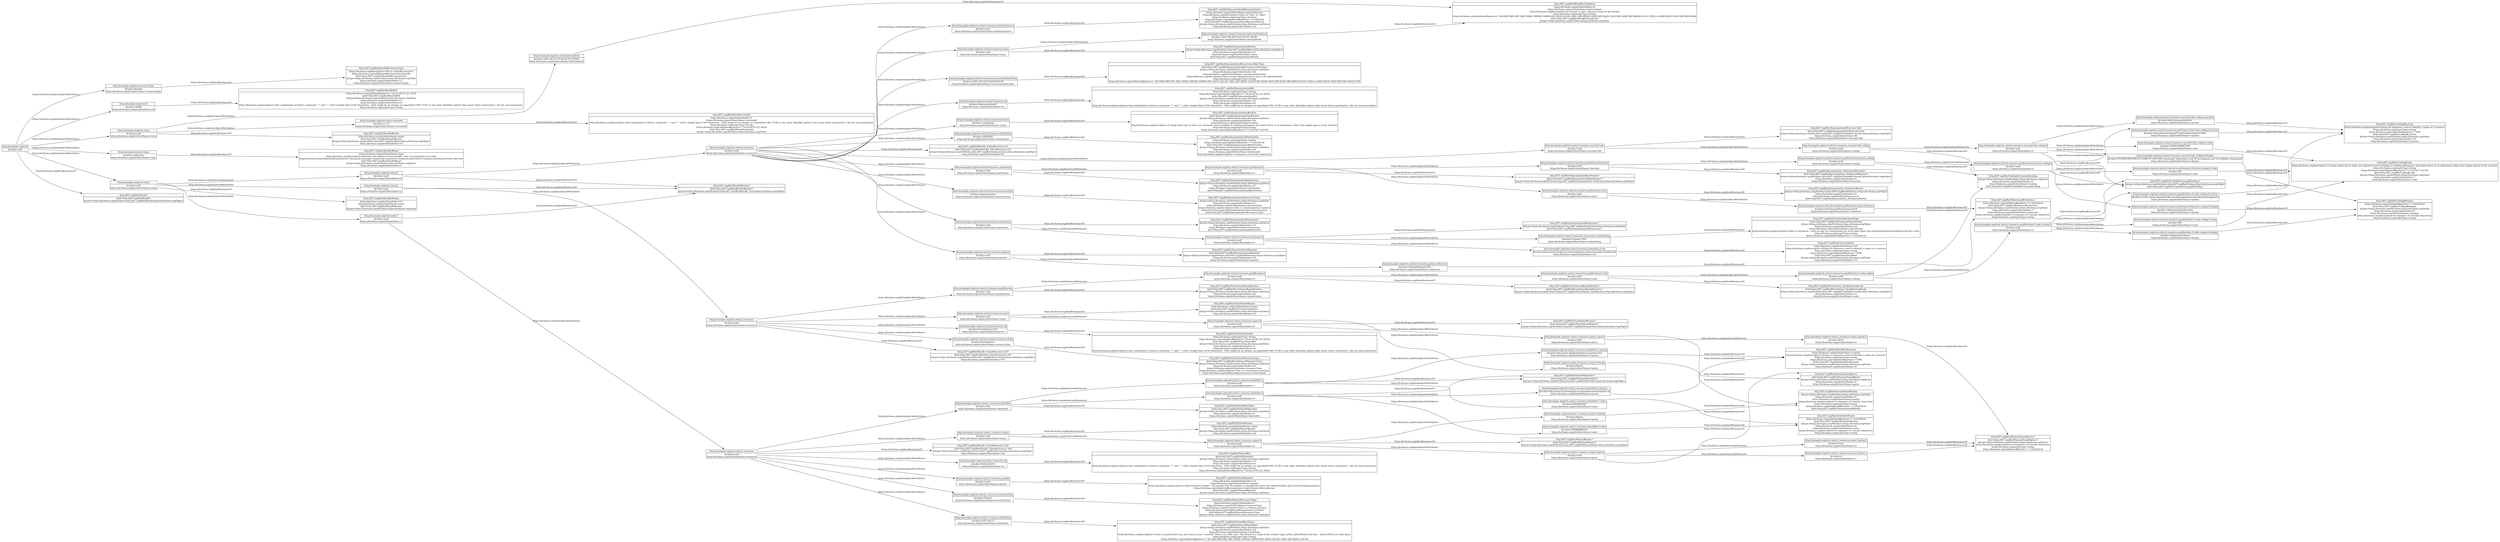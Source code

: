 digraph g {
rankdir="LR";
n0 [shape=plaintext label=<<TABLE BORDER="0" CELLSPACING="0" ID="n0"><TR><TD BORDER="1">http://example.org/root.entry.0.resource.extension.0</TD></TR><TR><TD BORDER="1">@value=null<br/>https://lschema.org/attributeIndex=0<br/></TD></TR></TABLE>>];
n1 [shape=plaintext label=<<TABLE BORDER="0" CELLSPACING="0" ID="n1"><TR><TD BORDER="1">http://hl7.org/fhir/CodeableConcept#coding.*</TD></TR><TR><TD BORDER="1">@type=https://lschema.org/Attribute,http://hl7.org/fhir/Coding,https://lschema.org/Object<br/>@id=http://hl7.org/fhir/CodeableConcept#coding.*<br/></TD></TR></TABLE>>];
n2 [shape=plaintext label=<<TABLE BORDER="0" CELLSPACING="0" ID="n2"><TR><TD BORDER="1">http://example.org/root.entry.0.resource.performer</TD></TR><TR><TD BORDER="1">@value=null<br/>https://lschema.org/attributeName=performer<br/></TD></TR></TABLE>>];
n3 [shape=plaintext label=<<TABLE BORDER="0" CELLSPACING="0" ID="n3"><TR><TD BORDER="1">http://example.org/root.entry.1.resource.name.0.given.0</TD></TR><TR><TD BORDER="1">@value=Cary<br/>https://lschema.org/attributeIndex=0<br/></TD></TR></TABLE>>];
n4 [shape=plaintext label=<<TABLE BORDER="0" CELLSPACING="0" ID="n4"><TR><TD BORDER="1">http://example.org/root.entry.1.resource.identifier.1.value</TD></TR><TR><TD BORDER="1">@value=9393881587<br/>https://lschema.org/attributeName=value<br/></TD></TR></TABLE>>];
n5 [shape=plaintext label=<<TABLE BORDER="0" CELLSPACING="0" ID="n5"><TR><TD BORDER="1">http://hl7.org/fhir/Patient#name</TD></TR><TR><TD BORDER="1">https://lschema.org/attributeName=name<br/>@id=http://hl7.org/fhir/Patient#name<br/>@type=https://lschema.org/Attribute,https://lschema.org/Array<br/>https://lschema.org/attributeIndex=28<br/></TD></TR></TABLE>>];
n6 [shape=plaintext label=<<TABLE BORDER="0" CELLSPACING="0" ID="n6"><TR><TD BORDER="1">http://hl7.org/fhir/Identifier#system</TD></TR><TR><TD BORDER="1">https://lschema.org/attributeName=system<br/>https://lschema.org/description=String of characters used to identify a name or a resource<br/>https://lschema.org/targetType=string<br/>https://lschema.org/validation#pattern=^\S*$<br/>@id=http://hl7.org/fhir/Identifier#system<br/>@type=https://lschema.org/Attribute,https://lschema.org/Value<br/>https://lschema.org/attributeIndex=9<br/></TD></TR></TABLE>>];
n7 [shape=plaintext label=<<TABLE BORDER="0" CELLSPACING="0" ID="n7"><TR><TD BORDER="1">http://example.org/root.entry.0.resource.patient</TD></TR><TR><TD BORDER="1">@value=null<br/>https://lschema.org/attributeName=patient<br/></TD></TR></TABLE>>];
n8 [shape=plaintext label=<<TABLE BORDER="0" CELLSPACING="0" ID="n8"><TR><TD BORDER="1">http://hl7.org/fhir/Bundle#resourceType</TD></TR><TR><TD BORDER="1">https://lschema.org/description=This is a Bundle resource<br/>https://lschema.org/validation#enumeration=Bundle<br/>@id=http://hl7.org/fhir/Bundle#resourceType<br/>@type=https://lschema.org/Attribute,https://lschema.org/Value<br/>https://lschema.org/attributeIndex=11<br/>https://lschema.org/attributeName=resourceType<br/></TD></TR></TABLE>>];
n9 [shape=plaintext label=<<TABLE BORDER="0" CELLSPACING="0" ID="n9"><TR><TD BORDER="1">http://example.org/root.entry.2.resource.qualification.0.code</TD></TR><TR><TD BORDER="1">@value=null<br/>https://lschema.org/attributeName=code<br/></TD></TR></TABLE>>];
n10 [shape=plaintext label=<<TABLE BORDER="0" CELLSPACING="0" ID="n10"><TR><TD BORDER="1">http://example.org/root.entry.1.resource.resourceType</TD></TR><TR><TD BORDER="1">@value=Patient<br/>https://lschema.org/attributeName=resourceType<br/></TD></TR></TABLE>>];
n11 [shape=plaintext label=<<TABLE BORDER="0" CELLSPACING="0" ID="n11"><TR><TD BORDER="1">http://example.org/root.entry.0.resource.resourceType</TD></TR><TR><TD BORDER="1">@value=Immunization<br/>https://lschema.org/attributeName=resourceType<br/></TD></TR></TABLE>>];
n12 [shape=plaintext label=<<TABLE BORDER="0" CELLSPACING="0" ID="n12"><TR><TD BORDER="1">http://hl7.org/fhir/Immunization#primarySource</TD></TR><TR><TD BORDER="1">https://lschema.org/attributeName=primarySource<br/>https://lschema.org/description=Value of "true" or "false"<br/>https://lschema.org/targetType=boolean<br/>https://lschema.org/validation#pattern=^true|false$<br/>@id=http://hl7.org/fhir/Immunization#primarySource<br/>@type=https://lschema.org/Attribute,https://lschema.org/Value<br/>https://lschema.org/attributeIndex=22<br/></TD></TR></TABLE>>];
n13 [shape=plaintext label=<<TABLE BORDER="0" CELLSPACING="0" ID="n13"><TR><TD BORDER="1">http://hl7.org/fhir/Practitioner#resourceType</TD></TR><TR><TD BORDER="1">@id=http://hl7.org/fhir/Practitioner#resourceType<br/>@type=https://lschema.org/Attribute,https://lschema.org/Value<br/>https://lschema.org/attributeIndex=20<br/>https://lschema.org/attributeName=resourceType<br/>https://lschema.org/description=This is a Practitioner resource<br/>https://lschema.org/validation#enumeration=Practitioner<br/></TD></TR></TABLE>>];
n14 [shape=plaintext label=<<TABLE BORDER="0" CELLSPACING="0" ID="n14"><TR><TD BORDER="1">http://example.org/root.entry.1.resource.birthDate</TD></TR><TR><TD BORDER="1">@value=1971-02-13<br/>https://lschema.org/attributeName=birthDate<br/></TD></TR></TABLE>>];
n15 [shape=plaintext label=<<TABLE BORDER="0" CELLSPACING="0" ID="n15"><TR><TD BORDER="1">http://example.org/root.entry.0.resource.extension.0.valueString</TD></TR><TR><TD BORDER="1">@value=Toronto PHU<br/>https://lschema.org/attributeName=valueString<br/></TD></TR></TABLE>>];
n16 [shape=plaintext label=<<TABLE BORDER="0" CELLSPACING="0" ID="n16"><TR><TD BORDER="1">http://example.org/root.entry.0.resource.extension.0.url</TD></TR><TR><TD BORDER="1">@value=[base-structure]/ca-on-immunizations-extension-public-health-unit<br/>https://lschema.org/attributeName=url<br/></TD></TR></TABLE>>];
n17 [shape=plaintext label=<<TABLE BORDER="0" CELLSPACING="0" ID="n17"><TR><TD BORDER="1">http://hl7.org/fhir/Extension#valueString</TD></TR><TR><TD BORDER="1">@id=http://hl7.org/fhir/Extension#valueString<br/>@type=https://lschema.org/Attribute,https://lschema.org/Value<br/>https://lschema.org/attributeIndex=38<br/>https://lschema.org/attributeName=valueString<br/>https://lschema.org/description=Value of extension - must be one of a constrained set of the data types (see [Extensibility](extensibility.html) for a list).<br/>https://lschema.org/targetType=string<br/>https://lschema.org/validation#pattern=^[ \r\n\t\S]+$<br/></TD></TR></TABLE>>];
n18 [shape=plaintext label=<<TABLE BORDER="0" CELLSPACING="0" ID="n18"><TR><TD BORDER="1">http://hl7.org/fhir/Bundle_Entry#resource.102</TD></TR><TR><TD BORDER="1">@id=http://hl7.org/fhir/Bundle_Entry#resource.102<br/>@type=https://lschema.org/Attribute,http://hl7.org/fhir/Patient,https://lschema.org/Object<br/>https://lschema.org/attributeIndex=102<br/></TD></TR></TABLE>>];
n19 [shape=plaintext label=<<TABLE BORDER="0" CELLSPACING="0" ID="n19"><TR><TD BORDER="1">http://example.org/root.entry.0.resource.performer.0.function.coding.0.system</TD></TR><TR><TD BORDER="1">@value=http://terminology.hl7.org/CodeSystem/v2-0443<br/>https://lschema.org/attributeName=system<br/></TD></TR></TABLE>>];
n20 [shape=plaintext label=<<TABLE BORDER="0" CELLSPACING="0" ID="n20"><TR><TD BORDER="1">http://example.org/root.entry.2.resource.name.0.given.0</TD></TR><TR><TD BORDER="1">@value=Best<br/>https://lschema.org/attributeIndex=0<br/></TD></TR></TABLE>>];
n21 [shape=plaintext label=<<TABLE BORDER="0" CELLSPACING="0" ID="n21"><TR><TD BORDER="1">http://hl7.org/fhir/Coding#code</TD></TR><TR><TD BORDER="1">https://lschema.org/description=A string which has at least one character and no leading or trailing whitespace and where there is no whitespace other than single spaces in the contents<br/>https://lschema.org/targetType=string<br/>https://lschema.org/validation#pattern=^[^\s]+(\s[^\s]+)*$<br/>@id=http://hl7.org/fhir/Coding#code<br/>@type=https://lschema.org/Attribute,https://lschema.org/Value<br/>https://lschema.org/attributeIndex=1<br/>https://lschema.org/attributeName=code<br/></TD></TR></TABLE>>];
n22 [shape=plaintext label=<<TABLE BORDER="0" CELLSPACING="0" ID="n22"><TR><TD BORDER="1">http://example.org/root.entry.0.resource.performer.0.function</TD></TR><TR><TD BORDER="1">@value=null<br/>https://lschema.org/attributeName=function<br/></TD></TR></TABLE>>];
n23 [shape=plaintext label=<<TABLE BORDER="0" CELLSPACING="0" ID="n23"><TR><TD BORDER="1">http://example.org/root.entry.1.resource.identifier</TD></TR><TR><TD BORDER="1">@value=null<br/>https://lschema.org/attributeName=identifier<br/></TD></TR></TABLE>>];
n24 [shape=plaintext label=<<TABLE BORDER="0" CELLSPACING="0" ID="n24"><TR><TD BORDER="1">http://hl7.org/fhir/HumanName#given.*</TD></TR><TR><TD BORDER="1">@id=http://hl7.org/fhir/HumanName#given.*<br/>@type=https://lschema.org/Attribute,https://lschema.org/Value<br/>https://lschema.org/description=A sequence of Unicode characters<br/>https://lschema.org/targetType=string<br/>https://lschema.org/validation#pattern=^[ \r\n\t\S]+$<br/></TD></TR></TABLE>>];
n25 [shape=plaintext label=<<TABLE BORDER="0" CELLSPACING="0" ID="n25"><TR><TD BORDER="1">http://example.org/root.entry.0.resource.performer.0.actor</TD></TR><TR><TD BORDER="1">@value=null<br/>https://lschema.org/attributeName=actor<br/></TD></TR></TABLE>>];
n26 [shape=plaintext label=<<TABLE BORDER="0" CELLSPACING="0" ID="n26"><TR><TD BORDER="1">http://hl7.org/fhir/Immunization#lotNumber</TD></TR><TR><TD BORDER="1">https://lschema.org/targetType=string<br/>https://lschema.org/validation#pattern=^[ \r\n\t\S]+$<br/>@id=http://hl7.org/fhir/Immunization#lotNumber<br/>@type=https://lschema.org/Attribute,https://lschema.org/Value<br/>https://lschema.org/attributeIndex=18<br/>https://lschema.org/attributeName=lotNumber<br/>https://lschema.org/description=A sequence of Unicode characters<br/></TD></TR></TABLE>>];
n27 [shape=plaintext label=<<TABLE BORDER="0" CELLSPACING="0" ID="n27"><TR><TD BORDER="1">http://example.org/root.resourceType</TD></TR><TR><TD BORDER="1">@value=Bundle<br/>https://lschema.org/attributeName=resourceType<br/></TD></TR></TABLE>>];
n28 [shape=plaintext label=<<TABLE BORDER="0" CELLSPACING="0" ID="n28"><TR><TD BORDER="1">http://example.org/root.entry.0.resource.extension</TD></TR><TR><TD BORDER="1">@value=null<br/>https://lschema.org/attributeName=extension<br/></TD></TR></TABLE>>];
n29 [shape=plaintext label=<<TABLE BORDER="0" CELLSPACING="0" ID="n29"><TR><TD BORDER="1">http://example.org/root.meta.lastUpdated</TD></TR><TR><TD BORDER="1">@value=2021-06-21T15:43:54.271-05:00<br/>https://lschema.org/attributeName=lastUpdated<br/></TD></TR></TABLE>>];
n30 [shape=plaintext label=<<TABLE BORDER="0" CELLSPACING="0" ID="n30"><TR><TD BORDER="1">http://hl7.org/fhir/Immunization#extension.*</TD></TR><TR><TD BORDER="1">@type=https://lschema.org/Attribute,http://hl7.org/fhir/Extension,https://lschema.org/Object<br/>@id=http://hl7.org/fhir/Immunization#extension.*<br/></TD></TR></TABLE>>];
n31 [shape=plaintext label=<<TABLE BORDER="0" CELLSPACING="0" ID="n31"><TR><TD BORDER="1">http://example.org/root.entry.0.resource.vaccineCode.coding.0.code</TD></TR><TR><TD BORDER="1">@value=28581000087106<br/>https://lschema.org/attributeName=code<br/></TD></TR></TABLE>>];
n32 [shape=plaintext label=<<TABLE BORDER="0" CELLSPACING="0" ID="n32"><TR><TD BORDER="1">http://example.org/root.entry.1.resource.identifier.0.value</TD></TR><TR><TD BORDER="1">@value=95ZWBKWTC5<br/>https://lschema.org/attributeName=value<br/></TD></TR></TABLE>>];
n33 [shape=plaintext label=<<TABLE BORDER="0" CELLSPACING="0" ID="n33"><TR><TD BORDER="1">http://hl7.org/fhir/Patient#resourceType</TD></TR><TR><TD BORDER="1">https://lschema.org/attributeIndex=1<br/>https://lschema.org/attributeName=resourceType<br/>https://lschema.org/description=This is a Patient resource<br/>https://lschema.org/validation#enumeration=Patient<br/>@id=http://hl7.org/fhir/Patient#resourceType<br/>@type=https://lschema.org/Attribute,https://lschema.org/Value<br/></TD></TR></TABLE>>];
n34 [shape=plaintext label=<<TABLE BORDER="0" CELLSPACING="0" ID="n34"><TR><TD BORDER="1">http://example.org/root.entry.1.resource.name.0.given.1</TD></TR><TR><TD BORDER="1">@value=b<br/>https://lschema.org/attributeIndex=1<br/></TD></TR></TABLE>>];
n35 [shape=plaintext label=<<TABLE BORDER="0" CELLSPACING="0" ID="n35"><TR><TD BORDER="1">http://example.org/root.entry.0.resource.primarySource</TD></TR><TR><TD BORDER="1">@value=true<br/>https://lschema.org/attributeName=primarySource<br/></TD></TR></TABLE>>];
n36 [shape=plaintext label=<<TABLE BORDER="0" CELLSPACING="0" ID="n36"><TR><TD BORDER="1">http://example.org/root.entry.0.resource.performer.0.function.coding.0.display</TD></TR><TR><TD BORDER="1">@value=Administering Provider<br/>https://lschema.org/attributeName=display<br/></TD></TR></TABLE>>];
n37 [shape=plaintext label=<<TABLE BORDER="0" CELLSPACING="0" ID="n37"><TR><TD BORDER="1">http://hl7.org/fhir/Immunization#vaccineCode</TD></TR><TR><TD BORDER="1">@id=http://hl7.org/fhir/Immunization#vaccineCode<br/>@type=https://lschema.org/Attribute,http://hl7.org/fhir/CodeableConcept,https://lschema.org/Object<br/>https://lschema.org/attributeIndex=46<br/>https://lschema.org/attributeName=vaccineCode<br/></TD></TR></TABLE>>];
n38 [shape=plaintext label=<<TABLE BORDER="0" CELLSPACING="0" ID="n38"><TR><TD BORDER="1">http://hl7.org/fhir/Meta#versionId</TD></TR><TR><TD BORDER="1">https://lschema.org/attributeIndex=7<br/>https://lschema.org/attributeName=versionId<br/>https://lschema.org/description=Any combination of letters, numerals, "-" and ".", with a length limit of 64 characters.  (This might be an integer, an unprefixed OID, UUID or any other identifier pattern that meets these constraints.)  Ids are case-insensitive.<br/>https://lschema.org/targetType=string<br/>https://lschema.org/validation#pattern=^[A-Za-z0-9\-\.]{1,64}$<br/>@id=http://hl7.org/fhir/Meta#versionId<br/>@type=https://lschema.org/Attribute,https://lschema.org/Value<br/></TD></TR></TABLE>>];
n39 [shape=plaintext label=<<TABLE BORDER="0" CELLSPACING="0" ID="n39"><TR><TD BORDER="1">http://example.org/root.entry.1.resource.identifier.1.system</TD></TR><TR><TD BORDER="1">@value=[id-system-global-base]/ca-on-patient-hcn<br/>https://lschema.org/attributeName=system<br/></TD></TR></TABLE>>];
n40 [shape=plaintext label=<<TABLE BORDER="0" CELLSPACING="0" ID="n40"><TR><TD BORDER="1">http://hl7.org/fhir/Immunization#patient</TD></TR><TR><TD BORDER="1">@id=http://hl7.org/fhir/Immunization#patient<br/>@type=https://lschema.org/Attribute,http://hl7.org/fhir/Reference,https://lschema.org/Object<br/>https://lschema.org/attributeIndex=39<br/>https://lschema.org/attributeName=patient<br/></TD></TR></TABLE>>];
n41 [shape=plaintext label=<<TABLE BORDER="0" CELLSPACING="0" ID="n41"><TR><TD BORDER="1">http://hl7.org/fhir/Reference#reference</TD></TR><TR><TD BORDER="1">https://lschema.org/validation#pattern=^[ \r\n\t\S]+$<br/>@id=http://hl7.org/fhir/Reference#reference<br/>@type=https://lschema.org/Attribute,https://lschema.org/Value<br/>https://lschema.org/attributeIndex=7<br/>https://lschema.org/attributeName=reference<br/>https://lschema.org/description=A sequence of Unicode characters<br/>https://lschema.org/targetType=string<br/></TD></TR></TABLE>>];
n42 [shape=plaintext label=<<TABLE BORDER="0" CELLSPACING="0" ID="n42"><TR><TD BORDER="1">http://example.org/root.entry.0.resource.vaccineCode.coding.0.system</TD></TR><TR><TD BORDER="1">@value=http://snomed.info/sct<br/>https://lschema.org/attributeName=system<br/></TD></TR></TABLE>>];
n43 [shape=plaintext label=<<TABLE BORDER="0" CELLSPACING="0" ID="n43"><TR><TD BORDER="1">http://hl7.org/fhir/Practitioner#qualification.*</TD></TR><TR><TD BORDER="1">@id=http://hl7.org/fhir/Practitioner#qualification.*<br/>@type=https://lschema.org/Attribute,http://hl7.org/fhir/Practitioner_Qualification,https://lschema.org/Object<br/></TD></TR></TABLE>>];
n44 [shape=plaintext label=<<TABLE BORDER="0" CELLSPACING="0" ID="n44"><TR><TD BORDER="1">http://example.org/root.id</TD></TR><TR><TD BORDER="1">@value=DHIR<br/>https://lschema.org/attributeName=id<br/></TD></TR></TABLE>>];
n45 [shape=plaintext label=<<TABLE BORDER="0" CELLSPACING="0" ID="n45"><TR><TD BORDER="1">http://example.org/root.entry.0.resource.performer.0</TD></TR><TR><TD BORDER="1">@value=null<br/>https://lschema.org/attributeIndex=0<br/></TD></TR></TABLE>>];
n46 [shape=plaintext label=<<TABLE BORDER="0" CELLSPACING="0" ID="n46"><TR><TD BORDER="1">http://hl7.org/fhir/Patient#name.*</TD></TR><TR><TD BORDER="1">@id=http://hl7.org/fhir/Patient#name.*<br/>@type=https://lschema.org/Attribute,http://hl7.org/fhir/HumanName,https://lschema.org/Object<br/></TD></TR></TABLE>>];
n47 [shape=plaintext label=<<TABLE BORDER="0" CELLSPACING="0" ID="n47"><TR><TD BORDER="1">http://example.org/root.entry.1.resource</TD></TR><TR><TD BORDER="1">@value=null<br/>https://lschema.org/attributeName=resource<br/></TD></TR></TABLE>>];
n48 [shape=plaintext label=<<TABLE BORDER="0" CELLSPACING="0" ID="n48"><TR><TD BORDER="1">http://hl7.org/fhir/Bundle#entry</TD></TR><TR><TD BORDER="1">https://lschema.org/attributeIndex=15<br/>https://lschema.org/attributeName=entry<br/>@id=http://hl7.org/fhir/Bundle#entry<br/>@type=https://lschema.org/Attribute,https://lschema.org/Array<br/></TD></TR></TABLE>>];
n49 [shape=plaintext label=<<TABLE BORDER="0" CELLSPACING="0" ID="n49"><TR><TD BORDER="1">http://example.org/root.entry.1.resource.identifier.0</TD></TR><TR><TD BORDER="1">@value=null<br/>https://lschema.org/attributeIndex=0<br/></TD></TR></TABLE>>];
n50 [shape=plaintext label=<<TABLE BORDER="0" CELLSPACING="0" ID="n50"><TR><TD BORDER="1">http://example.org/root.entry.1.resource.identifier.1</TD></TR><TR><TD BORDER="1">@value=null<br/>https://lschema.org/attributeIndex=1<br/></TD></TR></TABLE>>];
n51 [shape=plaintext label=<<TABLE BORDER="0" CELLSPACING="0" ID="n51"><TR><TD BORDER="1">http://hl7.org/fhir/Bundle#type</TD></TR><TR><TD BORDER="1">https://lschema.org/attributeName=type<br/>https://lschema.org/description=Indicates the purpose of this bundle - how it is intended to be used.<br/>https://lschema.org/validation#enumeration=document,message,transaction,transaction-response,batch,batch-response,history,searchset,collection<br/>@id=http://hl7.org/fhir/Bundle#type<br/>@type=https://lschema.org/Attribute,https://lschema.org/Value<br/>https://lschema.org/attributeIndex=3<br/></TD></TR></TABLE>>];
n52 [shape=plaintext label=<<TABLE BORDER="0" CELLSPACING="0" ID="n52"><TR><TD BORDER="1">http://hl7.org/fhir/Immunization_Performer#function</TD></TR><TR><TD BORDER="1">@id=http://hl7.org/fhir/Immunization_Performer#function<br/>@type=https://lschema.org/Attribute,http://hl7.org/fhir/CodeableConcept,https://lschema.org/Object<br/>https://lschema.org/attributeIndex=4<br/>https://lschema.org/attributeName=function<br/></TD></TR></TABLE>>];
n53 [shape=plaintext label=<<TABLE BORDER="0" CELLSPACING="0" ID="n53"><TR><TD BORDER="1">http://hl7.org/fhir/Immunization#meta</TD></TR><TR><TD BORDER="1">@type=https://lschema.org/Attribute,http://hl7.org/fhir/Meta,https://lschema.org/Object<br/>https://lschema.org/attributeIndex=12<br/>https://lschema.org/attributeName=meta<br/>@id=http://hl7.org/fhir/Immunization#meta<br/></TD></TR></TABLE>>];
n54 [shape=plaintext label=<<TABLE BORDER="0" CELLSPACING="0" ID="n54"><TR><TD BORDER="1">http://hl7.org/fhir/Coding#display</TD></TR><TR><TD BORDER="1">https://lschema.org/validation#pattern=^[ \r\n\t\S]+$<br/>@id=http://hl7.org/fhir/Coding#display<br/>@type=https://lschema.org/Attribute,https://lschema.org/Value<br/>https://lschema.org/attributeIndex=4<br/>https://lschema.org/attributeName=display<br/>https://lschema.org/description=A sequence of Unicode characters<br/>https://lschema.org/targetType=string<br/></TD></TR></TABLE>>];
n55 [shape=plaintext label=<<TABLE BORDER="0" CELLSPACING="0" ID="n55"><TR><TD BORDER="1">http://example.org/root.entry.2.resource.name.0</TD></TR><TR><TD BORDER="1">@value=null<br/>https://lschema.org/attributeIndex=0<br/></TD></TR></TABLE>>];
n56 [shape=plaintext label=<<TABLE BORDER="0" CELLSPACING="0" ID="n56"><TR><TD BORDER="1">http://example.org/root.entry.0.resource.occurrenceDateTime</TD></TR><TR><TD BORDER="1">@value=2021-05-14T10:22:00-05:00<br/>https://lschema.org/attributeName=occurrenceDateTime<br/></TD></TR></TABLE>>];
n57 [shape=plaintext label=<<TABLE BORDER="0" CELLSPACING="0" ID="n57"><TR><TD BORDER="1">http://hl7.org/fhir/Immunization#performer.*</TD></TR><TR><TD BORDER="1">@id=http://hl7.org/fhir/Immunization#performer.*<br/>@type=https://lschema.org/Attribute,http://hl7.org/fhir/Immunization_Performer,https://lschema.org/Object<br/></TD></TR></TABLE>>];
n58 [shape=plaintext label=<<TABLE BORDER="0" CELLSPACING="0" ID="n58"><TR><TD BORDER="1">http://example.org/root.entry.2.resource</TD></TR><TR><TD BORDER="1">@value=null<br/>https://lschema.org/attributeName=resource<br/></TD></TR></TABLE>>];
n59 [shape=plaintext label=<<TABLE BORDER="0" CELLSPACING="0" ID="n59"><TR><TD BORDER="1">http://example.org/root.entry.0.resource.performer.0.function.coding</TD></TR><TR><TD BORDER="1">@value=null<br/>https://lschema.org/attributeName=coding<br/></TD></TR></TABLE>>];
n60 [shape=plaintext label=<<TABLE BORDER="0" CELLSPACING="0" ID="n60"><TR><TD BORDER="1">http://hl7.org/fhir/Practitioner#qualification</TD></TR><TR><TD BORDER="1">@id=http://hl7.org/fhir/Practitioner#qualification<br/>@type=https://lschema.org/Attribute,https://lschema.org/Array<br/>https://lschema.org/attributeIndex=22<br/>https://lschema.org/attributeName=qualification<br/></TD></TR></TABLE>>];
n61 [shape=plaintext label=<<TABLE BORDER="0" CELLSPACING="0" ID="n61"><TR><TD BORDER="1">http://hl7.org/fhir/Patient#birthDate</TD></TR><TR><TD BORDER="1">@id=http://hl7.org/fhir/Patient#birthDate<br/>@type=https://lschema.org/Attribute,https://lschema.org/Value<br/>https://lschema.org/attributeIndex=18<br/>https://lschema.org/attributeName=birthDate<br/>https://lschema.org/description=A date or partial date (e.g. just year or year + month). There is no time zone. The format is a union of the schema types gYear, gYearMonth and date.  Dates SHALL be valid dates.<br/>https://lschema.org/targetType=string<br/>https://lschema.org/validation#pattern=^([0-9]([0-9]([0-9][1-9]|[1-9]0)|[1-9]00)|[1-9]000)(-(0[1-9]|1[0-2])(-(0[1-9]|[1-2][0-9]|3[0-1]))?)?$<br/></TD></TR></TABLE>>];
n62 [shape=plaintext label=<<TABLE BORDER="0" CELLSPACING="0" ID="n62"><TR><TD BORDER="1">http://hl7.org/fhir/Extension#url</TD></TR><TR><TD BORDER="1">https://lschema.org/attributeName=url<br/>https://lschema.org/description=String of characters used to identify a name or a resource<br/>https://lschema.org/targetType=string<br/>https://lschema.org/validation#pattern=^\S*$<br/>@id=http://hl7.org/fhir/Extension#url<br/>@type=https://lschema.org/Attribute,https://lschema.org/Value<br/>https://lschema.org/attributeIndex=70<br/></TD></TR></TABLE>>];
n63 [shape=plaintext label=<<TABLE BORDER="0" CELLSPACING="0" ID="n63"><TR><TD BORDER="1">http://example.org/root.entry.0.resource.id</TD></TR><TR><TD BORDER="1">@value=Immunization01<br/>https://lschema.org/attributeName=id<br/></TD></TR></TABLE>>];
n64 [shape=plaintext label=<<TABLE BORDER="0" CELLSPACING="0" ID="n64"><TR><TD BORDER="1">http://example.org/root.entry.0.resource.performer.0.function.coding.0</TD></TR><TR><TD BORDER="1">@value=null<br/>https://lschema.org/attributeIndex=0<br/></TD></TR></TABLE>>];
n65 [shape=plaintext label=<<TABLE BORDER="0" CELLSPACING="0" ID="n65"><TR><TD BORDER="1">http://hl7.org/fhir/Practitioner#name.*</TD></TR><TR><TD BORDER="1">@id=http://hl7.org/fhir/Practitioner#name.*<br/>@type=https://lschema.org/Attribute,http://hl7.org/fhir/HumanName,https://lschema.org/Object<br/></TD></TR></TABLE>>];
n66 [shape=plaintext label=<<TABLE BORDER="0" CELLSPACING="0" ID="n66"><TR><TD BORDER="1">http://hl7.org/fhir/Patient#identifier</TD></TR><TR><TD BORDER="1">@id=http://hl7.org/fhir/Patient#identifier<br/>@type=https://lschema.org/Attribute,https://lschema.org/Array<br/>https://lschema.org/attributeIndex=0<br/>https://lschema.org/attributeName=identifier<br/></TD></TR></TABLE>>];
n67 [shape=plaintext label=<<TABLE BORDER="0" CELLSPACING="0" ID="n67"><TR><TD BORDER="1">http://example.org/root.meta.versionId</TD></TR><TR><TD BORDER="1">@value=1.1.5<br/>https://lschema.org/attributeName=versionId<br/></TD></TR></TABLE>>];
n68 [shape=plaintext label=<<TABLE BORDER="0" CELLSPACING="0" ID="n68"><TR><TD BORDER="1">http://hl7.org/fhir/Bundle#meta</TD></TR><TR><TD BORDER="1">https://lschema.org/attributeName=meta<br/>@id=http://hl7.org/fhir/Bundle#meta<br/>@type=https://lschema.org/Attribute,http://hl7.org/fhir/Meta,https://lschema.org/Object<br/>https://lschema.org/attributeIndex=10<br/></TD></TR></TABLE>>];
n69 [shape=plaintext label=<<TABLE BORDER="0" CELLSPACING="0" ID="n69"><TR><TD BORDER="1">http://hl7.org/fhir/Identifier#value</TD></TR><TR><TD BORDER="1">https://lschema.org/validation#pattern=^[ \r\n\t\S]+$<br/>@id=http://hl7.org/fhir/Identifier#value<br/>@type=https://lschema.org/Attribute,https://lschema.org/Value<br/>https://lschema.org/attributeIndex=0<br/>https://lschema.org/attributeName=value<br/>https://lschema.org/description=A sequence of Unicode characters<br/>https://lschema.org/targetType=string<br/></TD></TR></TABLE>>];
n70 [shape=plaintext label=<<TABLE BORDER="0" CELLSPACING="0" ID="n70"><TR><TD BORDER="1">http://example.org/root.meta</TD></TR><TR><TD BORDER="1">@value=null<br/>https://lschema.org/attributeName=meta<br/></TD></TR></TABLE>>];
n71 [shape=plaintext label=<<TABLE BORDER="0" CELLSPACING="0" ID="n71"><TR><TD BORDER="1">http://example.org/root.entry.2.resource.name.0.given</TD></TR><TR><TD BORDER="1">@value=null<br/>https://lschema.org/attributeName=given<br/></TD></TR></TABLE>>];
n72 [shape=plaintext label=<<TABLE BORDER="0" CELLSPACING="0" ID="n72"><TR><TD BORDER="1">http://hl7.org/fhir/Patient#identifier.*</TD></TR><TR><TD BORDER="1">@id=http://hl7.org/fhir/Patient#identifier.*<br/>@type=https://lschema.org/Attribute,http://hl7.org/fhir/Identifier,https://lschema.org/Object<br/></TD></TR></TABLE>>];
n73 [shape=plaintext label=<<TABLE BORDER="0" CELLSPACING="0" ID="n73"><TR><TD BORDER="1">http://example.org/root.entry.0.resource.vaccineCode.coding.0.display</TD></TR><TR><TD BORDER="1">@value=PFIZER-BIONTECH COVID-19 VACCINE messenger ribonucleic acid 30 micrograms per 0.3 milliliter suspension<br/>https://lschema.org/attributeName=display<br/></TD></TR></TABLE>>];
n74 [shape=plaintext label=<<TABLE BORDER="0" CELLSPACING="0" ID="n74"><TR><TD BORDER="1">http://example.org/root.entry.1</TD></TR><TR><TD BORDER="1">@value=null<br/>https://lschema.org/attributeIndex=1<br/></TD></TR></TABLE>>];
n75 [shape=plaintext label=<<TABLE BORDER="0" CELLSPACING="0" ID="n75"><TR><TD BORDER="1">http://hl7.org/fhir/Immunization_Performer#actor</TD></TR><TR><TD BORDER="1">@type=https://lschema.org/Attribute,http://hl7.org/fhir/Reference,https://lschema.org/Object<br/>https://lschema.org/attributeIndex=0<br/>https://lschema.org/attributeName=actor<br/>@id=http://hl7.org/fhir/Immunization_Performer#actor<br/></TD></TR></TABLE>>];
n76 [shape=plaintext label=<<TABLE BORDER="0" CELLSPACING="0" ID="n76"><TR><TD BORDER="1">http://hl7.org/fhir/Immunization#id</TD></TR><TR><TD BORDER="1">https://lschema.org/targetType=string<br/>https://lschema.org/validation#pattern=^[A-Za-z0-9\-\.]{1,64}$<br/>@id=http://hl7.org/fhir/Immunization#id<br/>@type=https://lschema.org/Attribute,https://lschema.org/Value<br/>https://lschema.org/attributeIndex=36<br/>https://lschema.org/attributeName=id<br/>https://lschema.org/description=Any combination of letters, numerals, "-" and ".", with a length limit of 64 characters.  (This might be an integer, an unprefixed OID, UUID or any other identifier pattern that meets these constraints.)  Ids are case-insensitive.<br/></TD></TR></TABLE>>];
n77 [shape=plaintext label=<<TABLE BORDER="0" CELLSPACING="0" ID="n77"><TR><TD BORDER="1">http://example.org/root.entry.0.resource.performer.0.function.coding.0.code</TD></TR><TR><TD BORDER="1">@value=AP<br/>https://lschema.org/attributeName=code<br/></TD></TR></TABLE>>];
n78 [shape=plaintext label=<<TABLE BORDER="0" CELLSPACING="0" ID="n78"><TR><TD BORDER="1">http://example.org/root.entry.2.resource.qualification.0.code.coding.0.system</TD></TR><TR><TD BORDER="1">@value=[code-system-local-base]/ca-on-immunizations-practitionerdesignation<br/>https://lschema.org/attributeName=system<br/></TD></TR></TABLE>>];
n79 [shape=plaintext label=<<TABLE BORDER="0" CELLSPACING="0" ID="n79"><TR><TD BORDER="1">http://example.org/root.entry.2.resource.name</TD></TR><TR><TD BORDER="1">@value=null<br/>https://lschema.org/attributeName=name<br/></TD></TR></TABLE>>];
n80 [shape=plaintext label=<<TABLE BORDER="0" CELLSPACING="0" ID="n80"><TR><TD BORDER="1">http://example.org/root.entry.0.resource.status</TD></TR><TR><TD BORDER="1">@value=completed<br/>https://lschema.org/attributeName=status<br/></TD></TR></TABLE>>];
n81 [shape=plaintext label=<<TABLE BORDER="0" CELLSPACING="0" ID="n81"><TR><TD BORDER="1">http://hl7.org/fhir/Patient#id</TD></TR><TR><TD BORDER="1">@id=http://hl7.org/fhir/Patient#id<br/>@type=https://lschema.org/Attribute,https://lschema.org/Value<br/>https://lschema.org/attributeIndex=16<br/>https://lschema.org/attributeName=id<br/>https://lschema.org/description=Any combination of letters, numerals, "-" and ".", with a length limit of 64 characters.  (This might be an integer, an unprefixed OID, UUID or any other identifier pattern that meets these constraints.)  Ids are case-insensitive.<br/>https://lschema.org/targetType=string<br/>https://lschema.org/validation#pattern=^[A-Za-z0-9\-\.]{1,64}$<br/></TD></TR></TABLE>>];
n82 [shape=plaintext label=<<TABLE BORDER="0" CELLSPACING="0" ID="n82"><TR><TD BORDER="1">http://example.org/root</TD></TR><TR><TD BORDER="1">@value=null<br/></TD></TR></TABLE>>];
n83 [shape=plaintext label=<<TABLE BORDER="0" CELLSPACING="0" ID="n83"><TR><TD BORDER="1">http://hl7.org/fhir/HumanName#given</TD></TR><TR><TD BORDER="1">@id=http://hl7.org/fhir/HumanName#given<br/>@type=https://lschema.org/Attribute,https://lschema.org/Array<br/>https://lschema.org/attributeIndex=0<br/>https://lschema.org/attributeName=given<br/></TD></TR></TABLE>>];
n84 [shape=plaintext label=<<TABLE BORDER="0" CELLSPACING="0" ID="n84"><TR><TD BORDER="1">http://hl7.org/fhir/Bundle_Entry#resource.107</TD></TR><TR><TD BORDER="1">@id=http://hl7.org/fhir/Bundle_Entry#resource.107<br/>@type=https://lschema.org/Attribute,http://hl7.org/fhir/Practitioner,https://lschema.org/Object<br/>https://lschema.org/attributeIndex=107<br/></TD></TR></TABLE>>];
n85 [shape=plaintext label=<<TABLE BORDER="0" CELLSPACING="0" ID="n85"><TR><TD BORDER="1">http://example.org/root.entry.0.resource.lotNumber</TD></TR><TR><TD BORDER="1">@value=AZ45402<br/>https://lschema.org/attributeName=lotNumber<br/></TD></TR></TABLE>>];
n86 [shape=plaintext label=<<TABLE BORDER="0" CELLSPACING="0" ID="n86"><TR><TD BORDER="1">http://example.org/root.entry.2.resource.resourceType</TD></TR><TR><TD BORDER="1">@value=Practitioner<br/>https://lschema.org/attributeName=resourceType<br/></TD></TR></TABLE>>];
n87 [shape=plaintext label=<<TABLE BORDER="0" CELLSPACING="0" ID="n87"><TR><TD BORDER="1">http://hl7.org/fhir/Bundle#entry.*</TD></TR><TR><TD BORDER="1">@id=http://hl7.org/fhir/Bundle#entry.*<br/>@type=https://lschema.org/Attribute,http://hl7.org/fhir/Bundle_Entry,https://lschema.org/Object<br/></TD></TR></TABLE>>];
n88 [shape=plaintext label=<<TABLE BORDER="0" CELLSPACING="0" ID="n88"><TR><TD BORDER="1">http://example.org/root.entry.0.resource.vaccineCode.coding.0</TD></TR><TR><TD BORDER="1">@value=null<br/>https://lschema.org/attributeIndex=0<br/></TD></TR></TABLE>>];
n89 [shape=plaintext label=<<TABLE BORDER="0" CELLSPACING="0" ID="n89"><TR><TD BORDER="1">http://example.org/root.entry.0.resource.meta.lastUpdated</TD></TR><TR><TD BORDER="1">@value=2021-06-20T15:43:54.271-05:00<br/>https://lschema.org/attributeName=lastUpdated<br/></TD></TR></TABLE>>];
n90 [shape=plaintext label=<<TABLE BORDER="0" CELLSPACING="0" ID="n90"><TR><TD BORDER="1">http://example.org/root.entry.2.resource.qualification.0.code.coding.0</TD></TR><TR><TD BORDER="1">@value=null<br/>https://lschema.org/attributeIndex=0<br/></TD></TR></TABLE>>];
n91 [shape=plaintext label=<<TABLE BORDER="0" CELLSPACING="0" ID="n91"><TR><TD BORDER="1">http://example.org/root.entry.1.resource.identifier.0.system</TD></TR><TR><TD BORDER="1">@value=[id-system-local-base]/ca-on-panorama-immunization-id<br/>https://lschema.org/attributeName=system<br/></TD></TR></TABLE>>];
n92 [shape=plaintext label=<<TABLE BORDER="0" CELLSPACING="0" ID="n92"><TR><TD BORDER="1">http://hl7.org/fhir/Immunization#resourceType</TD></TR><TR><TD BORDER="1">@type=https://lschema.org/Attribute,https://lschema.org/Value<br/>https://lschema.org/attributeIndex=41<br/>https://lschema.org/attributeName=resourceType<br/>https://lschema.org/description=This is a Immunization resource<br/>https://lschema.org/validation#enumeration=Immunization<br/>@id=http://hl7.org/fhir/Immunization#resourceType<br/></TD></TR></TABLE>>];
n93 [shape=plaintext label=<<TABLE BORDER="0" CELLSPACING="0" ID="n93"><TR><TD BORDER="1">http://hl7.org/fhir/Meta#lastUpdated</TD></TR><TR><TD BORDER="1">https://lschema.org/attributeIndex=4<br/>https://lschema.org/attributeName=lastUpdated<br/>https://lschema.org/description=An instant in time - known at least to the second<br/>https://lschema.org/targetType=string<br/>https://lschema.org/validation#pattern=^([0-9]([0-9]([0-9][1-9]|[1-9]0)|[1-9]00)|[1-9]000)-(0[1-9]|1[0-2])-(0[1-9]|[1-2][0-9]|3[0-1])T([01][0-9]|2[0-3]):[0-5][0-9]:([0-5][0-9]|60)(\.[0-9]+)?(Z|(\+|-)((0[0-9]|1[0-3]):[0-5][0-9]|14:00))$<br/>@id=http://hl7.org/fhir/Meta#lastUpdated<br/>@type=https://lschema.org/Attribute,https://lschema.org/Value<br/></TD></TR></TABLE>>];
n94 [shape=plaintext label=<<TABLE BORDER="0" CELLSPACING="0" ID="n94"><TR><TD BORDER="1">http://hl7.org/fhir/Immunization#occurrenceDateTime</TD></TR><TR><TD BORDER="1">@id=http://hl7.org/fhir/Immunization#occurrenceDateTime<br/>@type=https://lschema.org/Attribute,https://lschema.org/Value<br/>https://lschema.org/attributeIndex=26<br/>https://lschema.org/attributeName=occurrenceDateTime<br/>https://lschema.org/description=Date vaccine administered or was to be administered.<br/>https://lschema.org/targetType=string<br/>https://lschema.org/validation#pattern=^([0-9]([0-9]([0-9][1-9]|[1-9]0)|[1-9]00)|[1-9]000)(-(0[1-9]|1[0-2])(-(0[1-9]|[1-2][0-9]|3[0-1])(T([01][0-9]|2[0-3]):[0-5][0-9]:([0-5][0-9]|60)(\.[0-9]+)?(Z|(\+|-)((0[0-9]|1[0-3]):[0-5][0-9]|14:00)))?)?)?$<br/></TD></TR></TABLE>>];
n95 [shape=plaintext label=<<TABLE BORDER="0" CELLSPACING="0" ID="n95"><TR><TD BORDER="1">http://example.org/root.entry.1.resource.id</TD></TR><TR><TD BORDER="1">@value=Patient1234<br/>https://lschema.org/attributeName=id<br/></TD></TR></TABLE>>];
n96 [shape=plaintext label=<<TABLE BORDER="0" CELLSPACING="0" ID="n96"><TR><TD BORDER="1">http://example.org/root.entry.1.resource.name.0.given</TD></TR><TR><TD BORDER="1">@value=null<br/>https://lschema.org/attributeName=given<br/></TD></TR></TABLE>>];
n97 [shape=plaintext label=<<TABLE BORDER="0" CELLSPACING="0" ID="n97"><TR><TD BORDER="1">http://example.org/root.entry.2.resource.qualification.0.code.coding.0.code</TD></TR><TR><TD BORDER="1">@value=RN<br/>https://lschema.org/attributeName=code<br/></TD></TR></TABLE>>];
n98 [shape=plaintext label=<<TABLE BORDER="0" CELLSPACING="0" ID="n98"><TR><TD BORDER="1">http://example.org/root.entry.2.resource.qualification.0.code.coding</TD></TR><TR><TD BORDER="1">@value=null<br/>https://lschema.org/attributeName=coding<br/></TD></TR></TABLE>>];
n99 [shape=plaintext label=<<TABLE BORDER="0" CELLSPACING="0" ID="n99"><TR><TD BORDER="1">http://hl7.org/fhir/Immunization#performer</TD></TR><TR><TD BORDER="1">@type=https://lschema.org/Attribute,https://lschema.org/Array<br/>https://lschema.org/attributeIndex=27<br/>https://lschema.org/attributeName=performer<br/>@id=http://hl7.org/fhir/Immunization#performer<br/></TD></TR></TABLE>>];
n100 [shape=plaintext label=<<TABLE BORDER="0" CELLSPACING="0" ID="n100"><TR><TD BORDER="1">http://example.org/root.entry.1.resource.name.0.family</TD></TR><TR><TD BORDER="1">@value=Boyer<br/>https://lschema.org/attributeName=family<br/></TD></TR></TABLE>>];
n101 [shape=plaintext label=<<TABLE BORDER="0" CELLSPACING="0" ID="n101"><TR><TD BORDER="1">http://example.org/root.entry.0.resource.vaccineCode.coding</TD></TR><TR><TD BORDER="1">@value=null<br/>https://lschema.org/attributeName=coding<br/></TD></TR></TABLE>>];
n102 [shape=plaintext label=<<TABLE BORDER="0" CELLSPACING="0" ID="n102"><TR><TD BORDER="1">http://hl7.org/fhir/Coding#system</TD></TR><TR><TD BORDER="1">https://lschema.org/description=String of characters used to identify a name or a resource<br/>https://lschema.org/targetType=string<br/>https://lschema.org/validation#pattern=^\S*$<br/>@id=http://hl7.org/fhir/Coding#system<br/>@type=https://lschema.org/Attribute,https://lschema.org/Value<br/>https://lschema.org/attributeIndex=10<br/>https://lschema.org/attributeName=system<br/></TD></TR></TABLE>>];
n103 [shape=plaintext label=<<TABLE BORDER="0" CELLSPACING="0" ID="n103"><TR><TD BORDER="1">http://example.org/root.entry.0</TD></TR><TR><TD BORDER="1">@value=null<br/>https://lschema.org/attributeIndex=0<br/></TD></TR></TABLE>>];
n104 [shape=plaintext label=<<TABLE BORDER="0" CELLSPACING="0" ID="n104"><TR><TD BORDER="1">http://example.org/root.entry.1.resource.name</TD></TR><TR><TD BORDER="1">@value=null<br/>https://lschema.org/attributeName=name<br/></TD></TR></TABLE>>];
n105 [shape=plaintext label=<<TABLE BORDER="0" CELLSPACING="0" ID="n105"><TR><TD BORDER="1">http://example.org/root.entry.2.resource.id</TD></TR><TR><TD BORDER="1">@value=Practitioner1234<br/>https://lschema.org/attributeName=id<br/></TD></TR></TABLE>>];
n106 [shape=plaintext label=<<TABLE BORDER="0" CELLSPACING="0" ID="n106"><TR><TD BORDER="1">http://example.org/root.entry.1.resource.name.0</TD></TR><TR><TD BORDER="1">@value=null<br/>https://lschema.org/attributeIndex=0<br/></TD></TR></TABLE>>];
n107 [shape=plaintext label=<<TABLE BORDER="0" CELLSPACING="0" ID="n107"><TR><TD BORDER="1">http://hl7.org/fhir/Immunization#extension</TD></TR><TR><TD BORDER="1">@type=https://lschema.org/Attribute,https://lschema.org/Array<br/>https://lschema.org/attributeIndex=14<br/>https://lschema.org/attributeName=extension<br/>@id=http://hl7.org/fhir/Immunization#extension<br/></TD></TR></TABLE>>];
n108 [shape=plaintext label=<<TABLE BORDER="0" CELLSPACING="0" ID="n108"><TR><TD BORDER="1">http://example.org/root.type</TD></TR><TR><TD BORDER="1">@value=collection<br/>https://lschema.org/attributeName=type<br/></TD></TR></TABLE>>];
n109 [shape=plaintext label=<<TABLE BORDER="0" CELLSPACING="0" ID="n109"><TR><TD BORDER="1">http://hl7.org/fhir/Bundle#id</TD></TR><TR><TD BORDER="1">https://lschema.org/validation#pattern=^[A-Za-z0-9\-\.]{1,64}$<br/>@id=http://hl7.org/fhir/Bundle#id<br/>@type=https://lschema.org/Attribute,https://lschema.org/Value<br/>https://lschema.org/attributeIndex=4<br/>https://lschema.org/attributeName=id<br/>https://lschema.org/description=Any combination of letters, numerals, "-" and ".", with a length limit of 64 characters.  (This might be an integer, an unprefixed OID, UUID or any other identifier pattern that meets these constraints.)  Ids are case-insensitive.<br/>https://lschema.org/targetType=string<br/></TD></TR></TABLE>>];
n110 [shape=plaintext label=<<TABLE BORDER="0" CELLSPACING="0" ID="n110"><TR><TD BORDER="1">http://hl7.org/fhir/Patient#gender</TD></TR><TR><TD BORDER="1">https://lschema.org/attributeIndex=14<br/>https://lschema.org/attributeName=gender<br/>https://lschema.org/description=Administrative Gender - the gender that the patient is considered to have for administration and record keeping purposes.<br/>https://lschema.org/validation#enumeration=male,female,other,unknown<br/>@id=http://hl7.org/fhir/Patient#gender<br/>@type=https://lschema.org/Attribute,https://lschema.org/Value<br/></TD></TR></TABLE>>];
n111 [shape=plaintext label=<<TABLE BORDER="0" CELLSPACING="0" ID="n111"><TR><TD BORDER="1">http://example.org/root.entry.0.resource.vaccineCode</TD></TR><TR><TD BORDER="1">@value=null<br/>https://lschema.org/attributeName=vaccineCode<br/></TD></TR></TABLE>>];
n112 [shape=plaintext label=<<TABLE BORDER="0" CELLSPACING="0" ID="n112"><TR><TD BORDER="1">http://example.org/root.entry.2</TD></TR><TR><TD BORDER="1">@value=null<br/>https://lschema.org/attributeIndex=2<br/></TD></TR></TABLE>>];
n113 [shape=plaintext label=<<TABLE BORDER="0" CELLSPACING="0" ID="n113"><TR><TD BORDER="1">http://hl7.org/fhir/Practitioner_Qualification#code</TD></TR><TR><TD BORDER="1">@id=http://hl7.org/fhir/Practitioner_Qualification#code<br/>@type=https://lschema.org/Attribute,http://hl7.org/fhir/CodeableConcept,https://lschema.org/Object<br/>https://lschema.org/attributeIndex=3<br/>https://lschema.org/attributeName=code<br/></TD></TR></TABLE>>];
n114 [shape=plaintext label=<<TABLE BORDER="0" CELLSPACING="0" ID="n114"><TR><TD BORDER="1">http://hl7.org/fhir/Practitioner#name</TD></TR><TR><TD BORDER="1">https://lschema.org/attributeName=name<br/>@id=http://hl7.org/fhir/Practitioner#name<br/>@type=https://lschema.org/Attribute,https://lschema.org/Array<br/>https://lschema.org/attributeIndex=10<br/></TD></TR></TABLE>>];
n115 [shape=plaintext label=<<TABLE BORDER="0" CELLSPACING="0" ID="n115"><TR><TD BORDER="1">http://example.org/root.entry.2.resource.name.0.family</TD></TR><TR><TD BORDER="1">@value=Nurse<br/>https://lschema.org/attributeName=family<br/></TD></TR></TABLE>>];
n116 [shape=plaintext label=<<TABLE BORDER="0" CELLSPACING="0" ID="n116"><TR><TD BORDER="1">http://example.org/root.entry.2.resource.qualification.0</TD></TR><TR><TD BORDER="1">@value=null<br/>https://lschema.org/attributeIndex=0<br/></TD></TR></TABLE>>];
n117 [shape=plaintext label=<<TABLE BORDER="0" CELLSPACING="0" ID="n117"><TR><TD BORDER="1">http://example.org/root.entry</TD></TR><TR><TD BORDER="1">@value=null<br/>https://lschema.org/attributeName=entry<br/></TD></TR></TABLE>>];
n118 [shape=plaintext label=<<TABLE BORDER="0" CELLSPACING="0" ID="n118"><TR><TD BORDER="1">http://example.org/root.entry.1.resource.gender</TD></TR><TR><TD BORDER="1">@value=male<br/>https://lschema.org/attributeName=gender<br/></TD></TR></TABLE>>];
n119 [shape=plaintext label=<<TABLE BORDER="0" CELLSPACING="0" ID="n119"><TR><TD BORDER="1">http://hl7.org/fhir/Practitioner#id</TD></TR><TR><TD BORDER="1">https://lschema.org/targetType=string<br/>https://lschema.org/validation#pattern=^[A-Za-z0-9\-\.]{1,64}$<br/>@id=http://hl7.org/fhir/Practitioner#id<br/>@type=https://lschema.org/Attribute,https://lschema.org/Value<br/>https://lschema.org/attributeIndex=5<br/>https://lschema.org/attributeName=id<br/>https://lschema.org/description=Any combination of letters, numerals, "-" and ".", with a length limit of 64 characters.  (This might be an integer, an unprefixed OID, UUID or any other identifier pattern that meets these constraints.)  Ids are case-insensitive.<br/></TD></TR></TABLE>>];
n120 [shape=plaintext label=<<TABLE BORDER="0" CELLSPACING="0" ID="n120"><TR><TD BORDER="1">http://hl7.org/fhir/Bundle_Entry#resource.61</TD></TR><TR><TD BORDER="1">@id=http://hl7.org/fhir/Bundle_Entry#resource.61<br/>@type=https://lschema.org/Attribute,http://hl7.org/fhir/Immunization,https://lschema.org/Object<br/>https://lschema.org/attributeIndex=61<br/></TD></TR></TABLE>>];
n121 [shape=plaintext label=<<TABLE BORDER="0" CELLSPACING="0" ID="n121"><TR><TD BORDER="1">http://example.org/root.entry.0.resource.patient.reference</TD></TR><TR><TD BORDER="1">@value=Patient/Patient1234<br/>https://lschema.org/attributeName=reference<br/></TD></TR></TABLE>>];
n122 [shape=plaintext label=<<TABLE BORDER="0" CELLSPACING="0" ID="n122"><TR><TD BORDER="1">http://example.org/root.entry.2.resource.qualification</TD></TR><TR><TD BORDER="1">@value=null<br/>https://lschema.org/attributeName=qualification<br/></TD></TR></TABLE>>];
n123 [shape=plaintext label=<<TABLE BORDER="0" CELLSPACING="0" ID="n123"><TR><TD BORDER="1">http://example.org/root.entry.2.resource.qualification.0.code.coding.0.display</TD></TR><TR><TD BORDER="1">@value=Registered Nurse<br/>https://lschema.org/attributeName=display<br/></TD></TR></TABLE>>];
n124 [shape=plaintext label=<<TABLE BORDER="0" CELLSPACING="0" ID="n124"><TR><TD BORDER="1">http://hl7.org/fhir/CodeableConcept#coding</TD></TR><TR><TD BORDER="1">@type=https://lschema.org/Attribute,https://lschema.org/Array<br/>https://lschema.org/attributeIndex=3<br/>https://lschema.org/attributeName=coding<br/>@id=http://hl7.org/fhir/CodeableConcept#coding<br/></TD></TR></TABLE>>];
n125 [shape=plaintext label=<<TABLE BORDER="0" CELLSPACING="0" ID="n125"><TR><TD BORDER="1">http://example.org/root.entry.0.resource</TD></TR><TR><TD BORDER="1">@value=null<br/>https://lschema.org/attributeName=resource<br/></TD></TR></TABLE>>];
n126 [shape=plaintext label=<<TABLE BORDER="0" CELLSPACING="0" ID="n126"><TR><TD BORDER="1">http://example.org/root.entry.0.resource.meta</TD></TR><TR><TD BORDER="1">@value=null<br/>https://lschema.org/attributeName=meta<br/></TD></TR></TABLE>>];
n127 [shape=plaintext label=<<TABLE BORDER="0" CELLSPACING="0" ID="n127"><TR><TD BORDER="1">http://hl7.org/fhir/Bundle</TD></TR><TR><TD BORDER="1">@id=http://hl7.org/fhir/Bundle<br/>@type=https://lschema.org/Attribute,http://hl7.org/fhir/Bundle,https://lschema.org/Object<br/></TD></TR></TABLE>>];
n128 [shape=plaintext label=<<TABLE BORDER="0" CELLSPACING="0" ID="n128"><TR><TD BORDER="1">http://hl7.org/fhir/Immunization#status</TD></TR><TR><TD BORDER="1">@id=http://hl7.org/fhir/Immunization#status<br/>@type=https://lschema.org/Attribute,https://lschema.org/Value<br/>https://lschema.org/attributeIndex=28<br/>https://lschema.org/attributeName=status<br/>https://lschema.org/description=A string which has at least one character and no leading or trailing whitespace and where there is no whitespace other than single spaces in the contents<br/>https://lschema.org/targetType=string<br/>https://lschema.org/validation#pattern=^[^\s]+(\s[^\s]+)*$<br/></TD></TR></TABLE>>];
n129 [shape=plaintext label=<<TABLE BORDER="0" CELLSPACING="0" ID="n129"><TR><TD BORDER="1">http://hl7.org/fhir/HumanName#family</TD></TR><TR><TD BORDER="1">@type=https://lschema.org/Attribute,https://lschema.org/Value<br/>https://lschema.org/attributeIndex=6<br/>https://lschema.org/attributeName=family<br/>https://lschema.org/description=A sequence of Unicode characters<br/>https://lschema.org/targetType=string<br/>https://lschema.org/validation#pattern=^[ \r\n\t\S]+$<br/>@id=http://hl7.org/fhir/HumanName#family<br/></TD></TR></TABLE>>];
n130 [shape=plaintext label=<<TABLE BORDER="0" CELLSPACING="0" ID="n130"><TR><TD BORDER="1">http://example.org/root.entry.0.resource.performer.0.actor.reference</TD></TR><TR><TD BORDER="1">@value=Practitioner/Practitioner1234<br/>https://lschema.org/attributeName=reference<br/></TD></TR></TABLE>>];
  n130 -> n41 [label="https://lschema.org/data#instanceOf"];
  n47 -> n18 [label="https://lschema.org/data#instanceOf"];
  n47 -> n10 [label="https://lschema.org/data/object#attributes"];
  n47 -> n95 [label="https://lschema.org/data/object#attributes"];
  n47 -> n23 [label="https://lschema.org/data/object#attributes"];
  n47 -> n104 [label="https://lschema.org/data/object#attributes"];
  n47 -> n118 [label="https://lschema.org/data/object#attributes"];
  n47 -> n14 [label="https://lschema.org/data/object#attributes"];
  n108 -> n51 [label="https://lschema.org/data#instanceOf"];
  n74 -> n87 [label="https://lschema.org/data#instanceOf"];
  n74 -> n47 [label="https://lschema.org/data/object#attributes"];
  n27 -> n8 [label="https://lschema.org/data#instanceOf"];
  n7 -> n40 [label="https://lschema.org/data#instanceOf"];
  n7 -> n121 [label="https://lschema.org/data/object#attributes"];
  n56 -> n94 [label="https://lschema.org/data#instanceOf"];
  n103 -> n87 [label="https://lschema.org/data#instanceOf"];
  n103 -> n125 [label="https://lschema.org/data/object#attributes"];
  n0 -> n30 [label="https://lschema.org/data#instanceOf"];
  n0 -> n16 [label="https://lschema.org/data/object#attributes"];
  n0 -> n15 [label="https://lschema.org/data/object#attributes"];
  n29 -> n93 [label="https://lschema.org/data#instanceOf"];
  n42 -> n102 [label="https://lschema.org/data#instanceOf"];
  n91 -> n6 [label="https://lschema.org/data#instanceOf"];
  n14 -> n61 [label="https://lschema.org/data#instanceOf"];
  n15 -> n17 [label="https://lschema.org/data#instanceOf"];
  n22 -> n52 [label="https://lschema.org/data#instanceOf"];
  n22 -> n59 [label="https://lschema.org/data/object#attributes"];
  n79 -> n114 [label="https://lschema.org/data#instanceOf"];
  n79 -> n55 [label="https://lschema.org/data/array#elements"];
  n73 -> n54 [label="https://lschema.org/data#instanceOf"];
  n95 -> n81 [label="https://lschema.org/data#instanceOf"];
  n97 -> n21 [label="https://lschema.org/data#instanceOf"];
  n32 -> n69 [label="https://lschema.org/data#instanceOf"];
  n122 -> n60 [label="https://lschema.org/data#instanceOf"];
  n122 -> n116 [label="https://lschema.org/data/array#elements"];
  n71 -> n83 [label="https://lschema.org/data#instanceOf"];
  n71 -> n20 [label="https://lschema.org/data/array#elements"];
  n86 -> n13 [label="https://lschema.org/data#instanceOf"];
  n50 -> n72 [label="https://lschema.org/data#instanceOf"];
  n50 -> n39 [label="https://lschema.org/data/object#attributes"];
  n50 -> n4 [label="https://lschema.org/data/object#attributes"];
  n59 -> n124 [label="https://lschema.org/data#instanceOf"];
  n59 -> n64 [label="https://lschema.org/data/array#elements"];
  n82 -> n127 [label="https://lschema.org/data#instanceOf"];
  n82 -> n27 [label="https://lschema.org/data/object#attributes"];
  n82 -> n44 [label="https://lschema.org/data/object#attributes"];
  n82 -> n70 [label="https://lschema.org/data/object#attributes"];
  n82 -> n108 [label="https://lschema.org/data/object#attributes"];
  n82 -> n117 [label="https://lschema.org/data/object#attributes"];
  n4 -> n69 [label="https://lschema.org/data#instanceOf"];
  n49 -> n72 [label="https://lschema.org/data#instanceOf"];
  n49 -> n91 [label="https://lschema.org/data/object#attributes"];
  n49 -> n32 [label="https://lschema.org/data/object#attributes"];
  n20 -> n24 [label="https://lschema.org/data#instanceOf"];
  n89 -> n93 [label="https://lschema.org/data#instanceOf"];
  n34 -> n24 [label="https://lschema.org/data#instanceOf"];
  n44 -> n109 [label="https://lschema.org/data#instanceOf"];
  n125 -> n120 [label="https://lschema.org/data#instanceOf"];
  n125 -> n11 [label="https://lschema.org/data/object#attributes"];
  n125 -> n63 [label="https://lschema.org/data/object#attributes"];
  n125 -> n126 [label="https://lschema.org/data/object#attributes"];
  n125 -> n28 [label="https://lschema.org/data/object#attributes"];
  n125 -> n80 [label="https://lschema.org/data/object#attributes"];
  n125 -> n111 [label="https://lschema.org/data/object#attributes"];
  n125 -> n7 [label="https://lschema.org/data/object#attributes"];
  n125 -> n56 [label="https://lschema.org/data/object#attributes"];
  n125 -> n35 [label="https://lschema.org/data/object#attributes"];
  n125 -> n85 [label="https://lschema.org/data/object#attributes"];
  n125 -> n2 [label="https://lschema.org/data/object#attributes"];
  n23 -> n66 [label="https://lschema.org/data#instanceOf"];
  n23 -> n49 [label="https://lschema.org/data/array#elements"];
  n23 -> n50 [label="https://lschema.org/data/array#elements"];
  n111 -> n37 [label="https://lschema.org/data#instanceOf"];
  n111 -> n101 [label="https://lschema.org/data/object#attributes"];
  n25 -> n75 [label="https://lschema.org/data#instanceOf"];
  n25 -> n130 [label="https://lschema.org/data/object#attributes"];
  n9 -> n113 [label="https://lschema.org/data#instanceOf"];
  n9 -> n98 [label="https://lschema.org/data/object#attributes"];
  n88 -> n1 [label="https://lschema.org/data#instanceOf"];
  n88 -> n42 [label="https://lschema.org/data/object#attributes"];
  n88 -> n31 [label="https://lschema.org/data/object#attributes"];
  n88 -> n73 [label="https://lschema.org/data/object#attributes"];
  n3 -> n24 [label="https://lschema.org/data#instanceOf"];
  n80 -> n128 [label="https://lschema.org/data#instanceOf"];
  n104 -> n5 [label="https://lschema.org/data#instanceOf"];
  n104 -> n106 [label="https://lschema.org/data/array#elements"];
  n112 -> n87 [label="https://lschema.org/data#instanceOf"];
  n112 -> n58 [label="https://lschema.org/data/object#attributes"];
  n101 -> n124 [label="https://lschema.org/data#instanceOf"];
  n101 -> n88 [label="https://lschema.org/data/array#elements"];
  n39 -> n6 [label="https://lschema.org/data#instanceOf"];
  n11 -> n92 [label="https://lschema.org/data#instanceOf"];
  n121 -> n41 [label="https://lschema.org/data#instanceOf"];
  n64 -> n1 [label="https://lschema.org/data#instanceOf"];
  n64 -> n19 [label="https://lschema.org/data/object#attributes"];
  n64 -> n77 [label="https://lschema.org/data/object#attributes"];
  n64 -> n36 [label="https://lschema.org/data/object#attributes"];
  n77 -> n21 [label="https://lschema.org/data#instanceOf"];
  n90 -> n1 [label="https://lschema.org/data#instanceOf"];
  n90 -> n78 [label="https://lschema.org/data/object#attributes"];
  n90 -> n97 [label="https://lschema.org/data/object#attributes"];
  n90 -> n123 [label="https://lschema.org/data/object#attributes"];
  n16 -> n62 [label="https://lschema.org/data#instanceOf"];
  n106 -> n46 [label="https://lschema.org/data#instanceOf"];
  n106 -> n100 [label="https://lschema.org/data/object#attributes"];
  n106 -> n96 [label="https://lschema.org/data/object#attributes"];
  n98 -> n124 [label="https://lschema.org/data#instanceOf"];
  n98 -> n90 [label="https://lschema.org/data/array#elements"];
  n67 -> n38 [label="https://lschema.org/data#instanceOf"];
  n10 -> n33 [label="https://lschema.org/data#instanceOf"];
  n123 -> n54 [label="https://lschema.org/data#instanceOf"];
  n19 -> n102 [label="https://lschema.org/data#instanceOf"];
  n2 -> n99 [label="https://lschema.org/data#instanceOf"];
  n2 -> n45 [label="https://lschema.org/data/array#elements"];
  n126 -> n53 [label="https://lschema.org/data#instanceOf"];
  n126 -> n89 [label="https://lschema.org/data/object#attributes"];
  n85 -> n26 [label="https://lschema.org/data#instanceOf"];
  n96 -> n83 [label="https://lschema.org/data#instanceOf"];
  n96 -> n3 [label="https://lschema.org/data/array#elements"];
  n96 -> n34 [label="https://lschema.org/data/array#elements"];
  n105 -> n119 [label="https://lschema.org/data#instanceOf"];
  n115 -> n129 [label="https://lschema.org/data#instanceOf"];
  n78 -> n102 [label="https://lschema.org/data#instanceOf"];
  n55 -> n65 [label="https://lschema.org/data#instanceOf"];
  n55 -> n115 [label="https://lschema.org/data/object#attributes"];
  n55 -> n71 [label="https://lschema.org/data/object#attributes"];
  n31 -> n21 [label="https://lschema.org/data#instanceOf"];
  n70 -> n68 [label="https://lschema.org/data#instanceOf"];
  n70 -> n67 [label="https://lschema.org/data/object#attributes"];
  n70 -> n29 [label="https://lschema.org/data/object#attributes"];
  n36 -> n54 [label="https://lschema.org/data#instanceOf"];
  n35 -> n12 [label="https://lschema.org/data#instanceOf"];
  n28 -> n107 [label="https://lschema.org/data#instanceOf"];
  n28 -> n0 [label="https://lschema.org/data/array#elements"];
  n45 -> n57 [label="https://lschema.org/data#instanceOf"];
  n45 -> n22 [label="https://lschema.org/data/object#attributes"];
  n45 -> n25 [label="https://lschema.org/data/object#attributes"];
  n117 -> n48 [label="https://lschema.org/data#instanceOf"];
  n117 -> n103 [label="https://lschema.org/data/array#elements"];
  n117 -> n74 [label="https://lschema.org/data/array#elements"];
  n117 -> n112 [label="https://lschema.org/data/array#elements"];
  n63 -> n76 [label="https://lschema.org/data#instanceOf"];
  n100 -> n129 [label="https://lschema.org/data#instanceOf"];
  n118 -> n110 [label="https://lschema.org/data#instanceOf"];
  n58 -> n84 [label="https://lschema.org/data#instanceOf"];
  n58 -> n86 [label="https://lschema.org/data/object#attributes"];
  n58 -> n105 [label="https://lschema.org/data/object#attributes"];
  n58 -> n79 [label="https://lschema.org/data/object#attributes"];
  n58 -> n122 [label="https://lschema.org/data/object#attributes"];
  n116 -> n43 [label="https://lschema.org/data#instanceOf"];
  n116 -> n9 [label="https://lschema.org/data/object#attributes"];
}
